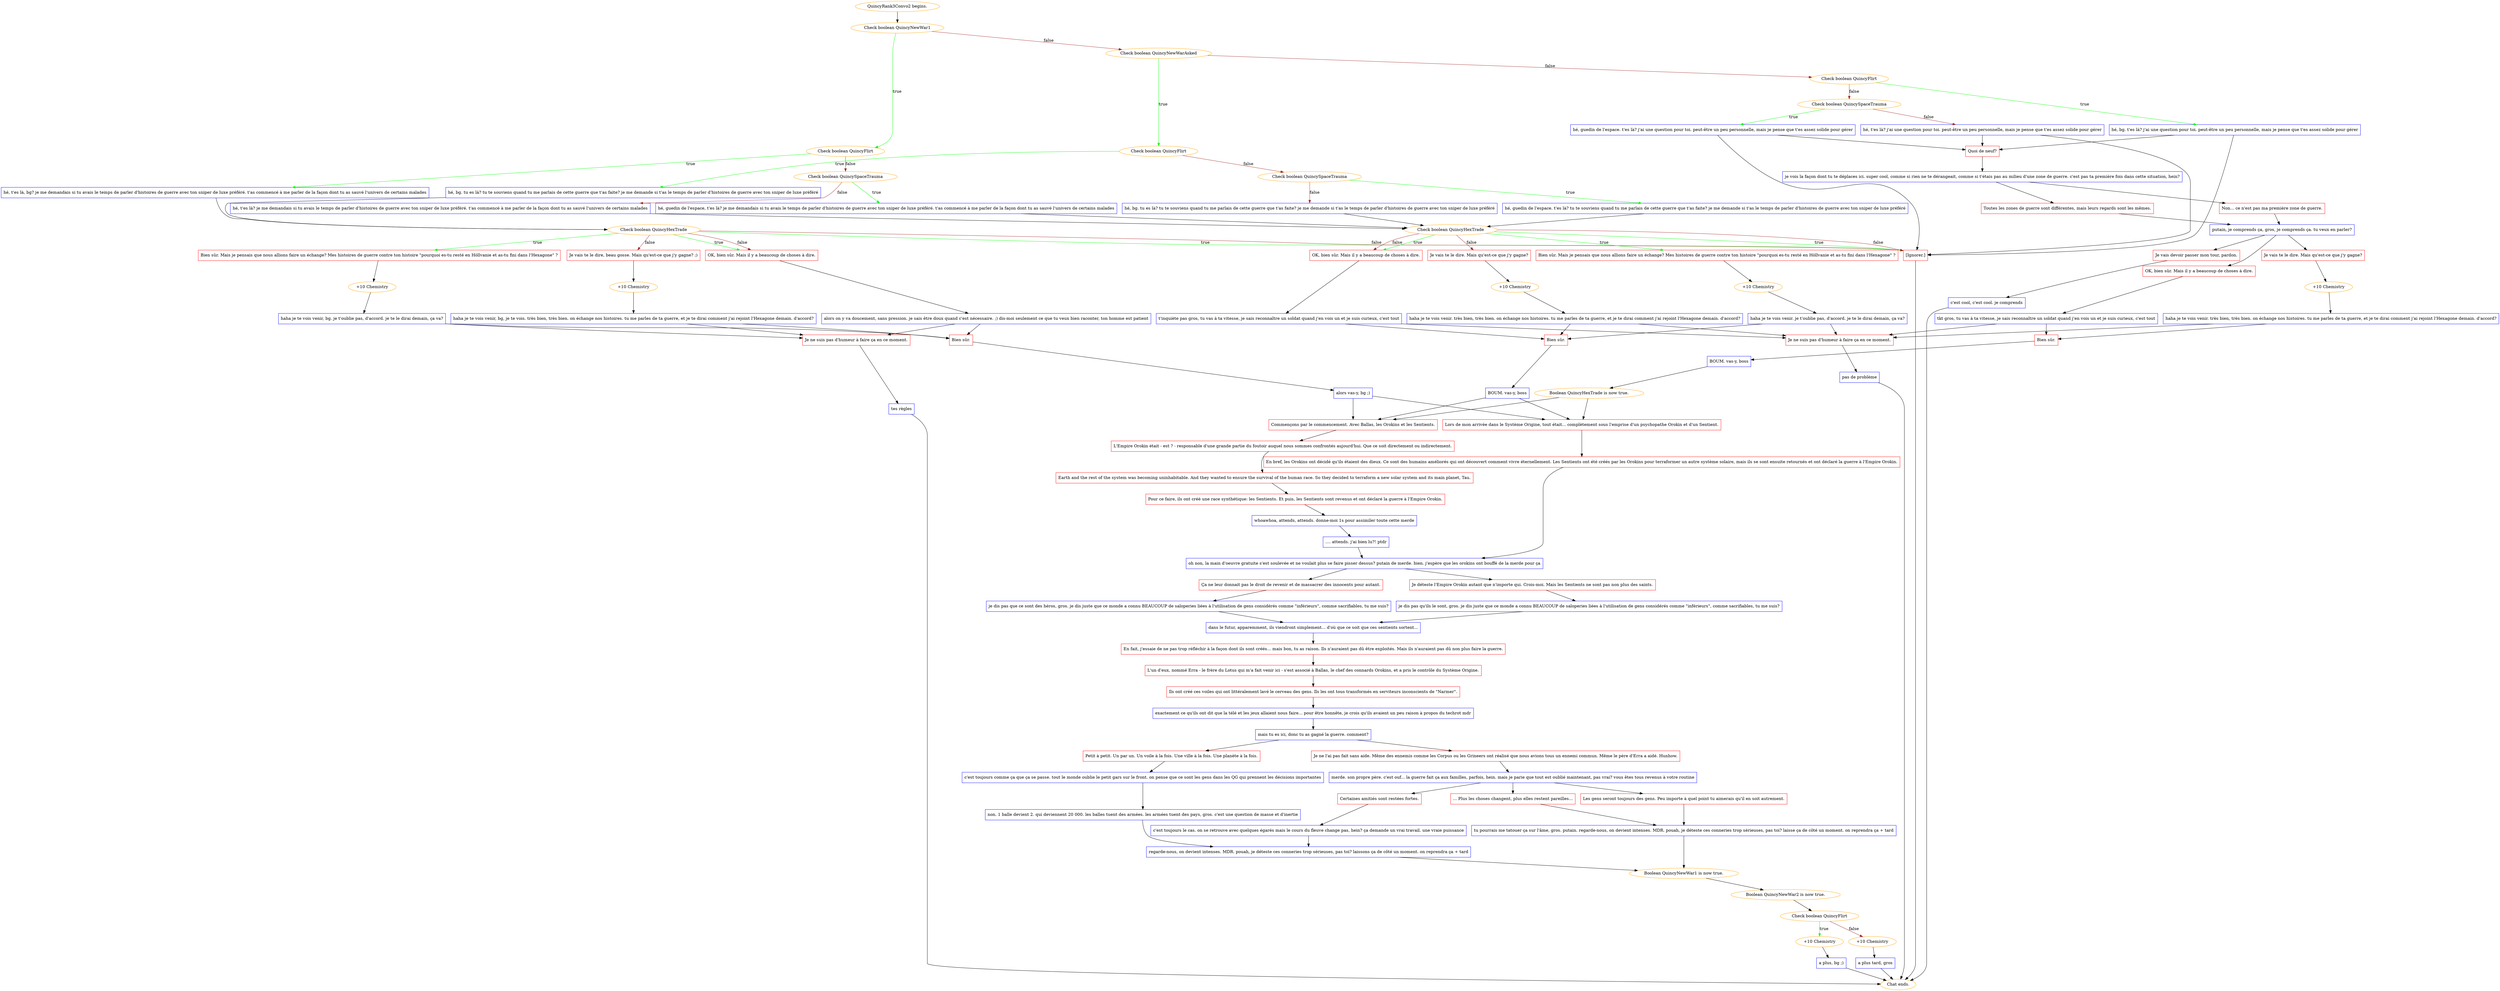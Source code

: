 digraph {
	"QuincyRank3Convo2 begins." [color=orange];
		"QuincyRank3Convo2 begins." -> j1227234177;
	j1227234177 [label="Check boolean QuincyNewWar1",color=orange];
		j1227234177 -> j3433158672 [label=true,color=green];
		j1227234177 -> j970692775 [label=false,color=brown];
	j3433158672 [label="Check boolean QuincyFlirt",color=orange];
		j3433158672 -> j869994530 [label=true,color=green];
		j3433158672 -> j3134332762 [label=false,color=brown];
	j970692775 [label="Check boolean QuincyNewWarAsked",color=orange];
		j970692775 -> j4151139557 [label=true,color=green];
		j970692775 -> j1584210937 [label=false,color=brown];
	j869994530 [label="hé, t'es là, bg? je me demandais si tu avais le temps de parler d'histoires de guerre avec ton sniper de luxe préféré. t'as commencé à me parler de la façon dont tu as sauvé l'univers de certains malades",shape=box,color=blue];
		j869994530 -> j2930633811;
	j3134332762 [label="Check boolean QuincySpaceTrauma",color=orange];
		j3134332762 -> j1456188512 [label=true,color=green];
		j3134332762 -> j2775888591 [label=false,color=brown];
	j4151139557 [label="Check boolean QuincyFlirt",color=orange];
		j4151139557 -> j83277282 [label=true,color=green];
		j4151139557 -> j3134221175 [label=false,color=brown];
	j1584210937 [label="Check boolean QuincyFlirt",color=orange];
		j1584210937 -> j3272708375 [label=true,color=green];
		j1584210937 -> j2192536443 [label=false,color=brown];
	j2930633811 [label="Check boolean QuincyHexTrade",color=orange];
		j2930633811 -> j3018185304 [label=true,color=green];
		j2930633811 -> j866451640 [label=true,color=green];
		j2930633811 -> j4177999804 [label=true,color=green];
		j2930633811 -> j4276829816 [label=false,color=brown];
		j2930633811 -> j866451640 [label=false,color=brown];
		j2930633811 -> j4177999804 [label=false,color=brown];
	j1456188512 [label="hé, guedin de l'espace, t'es là? je me demandais si tu avais le temps de parler d'histoires de guerre avec ton sniper de luxe préféré. t'as commencé à me parler de la façon dont tu as sauvé l'univers de certains malades",shape=box,color=blue];
		j1456188512 -> j3628214946;
	j2775888591 [label="hé, t'es là? je me demandais si tu avais le temps de parler d'histoires de guerre avec ton sniper de luxe préféré. t'as commencé à me parler de la façon dont tu as sauvé l'univers de certains malades",shape=box,color=blue];
		j2775888591 -> j3628214946;
	j83277282 [label="hé, bg. tu es là? tu te souviens quand tu me parlais de cette guerre que t'as faite? je me demande si t'as le temps de parler d'histoires de guerre avec ton sniper de luxe préféré",shape=box,color=blue];
		j83277282 -> j2930633811;
	j3134221175 [label="Check boolean QuincySpaceTrauma",color=orange];
		j3134221175 -> j2166037525 [label=true,color=green];
		j3134221175 -> j256363140 [label=false,color=brown];
	j3272708375 [label="hé, bg. t'es là? j'ai une question pour toi. peut-être un peu personnelle, mais je pense que t'es assez solide pour gérer",shape=box,color=blue];
		j3272708375 -> j4150395843;
		j3272708375 -> j4177999804;
	j2192536443 [label="Check boolean QuincySpaceTrauma",color=orange];
		j2192536443 -> j958828379 [label=true,color=green];
		j2192536443 -> j248984999 [label=false,color=brown];
	j3018185304 [label="Bien sûr. Mais je pensais que nous allions faire un échange? Mes histoires de guerre contre ton histoire \"pourquoi es-tu resté en Höllvanie et as-tu fini dans l'Hexagone\" ?",shape=box,color=red];
		j3018185304 -> j1143118052;
	j866451640 [label="OK, bien sûr. Mais il y a beaucoup de choses à dire.",shape=box,color=red];
		j866451640 -> j3800750793;
	j4177999804 [label="[Ignorer.]",shape=box,color=red];
		j4177999804 -> "Chat ends.";
	j4276829816 [label="Je vais te le dire, beau gosse. Mais qu'est-ce que j'y gagne? ;)",shape=box,color=red];
		j4276829816 -> j150043677;
	j3628214946 [label="Check boolean QuincyHexTrade",color=orange];
		j3628214946 -> j1032539941 [label=true,color=green];
		j3628214946 -> j3965890419 [label=true,color=green];
		j3628214946 -> j4177999804 [label=true,color=green];
		j3628214946 -> j2600750537 [label=false,color=brown];
		j3628214946 -> j3965890419 [label=false,color=brown];
		j3628214946 -> j4177999804 [label=false,color=brown];
	j2166037525 [label="hé, guedin de l'espace. t'es là? tu te souviens quand tu me parlais de cette guerre que t'as faite? je me demande si t'as le temps de parler d'histoires de guerre avec ton sniper de luxe préféré",shape=box,color=blue];
		j2166037525 -> j3628214946;
	j256363140 [label="hé, bg. tu es là? tu te souviens quand tu me parlais de cette guerre que t'as faite? je me demande si t'as le temps de parler d'histoires de guerre avec ton sniper de luxe préféré",shape=box,color=blue];
		j256363140 -> j3628214946;
	j4150395843 [label="Quoi de neuf?",shape=box,color=red];
		j4150395843 -> j1264684593;
	j958828379 [label="hé, guedin de l'espace. t'es là? j'ai une question pour toi. peut-être un peu personnelle, mais je pense que t'es assez solide pour gérer",shape=box,color=blue];
		j958828379 -> j4150395843;
		j958828379 -> j4177999804;
	j248984999 [label="hé, t'es là? j'ai une question pour toi. peut-être un peu personnelle, mais je pense que t'es assez solide pour gérer",shape=box,color=blue];
		j248984999 -> j4150395843;
		j248984999 -> j4177999804;
	j1143118052 [label="+10 Chemistry",color=orange];
		j1143118052 -> j166223271;
	j3800750793 [label="alors on y va doucement, sans pression. je sais être doux quand c'est nécessaire. ;) dis-moi seulement ce que tu veux bien raconter, ton homme est patient",shape=box,color=blue];
		j3800750793 -> j1479050695;
		j3800750793 -> j1707432288;
	"Chat ends." [color=orange];
	j150043677 [label="+10 Chemistry",color=orange];
		j150043677 -> j1479844343;
	j1032539941 [label="Bien sûr. Mais je pensais que nous allions faire un échange? Mes histoires de guerre contre ton histoire \"pourquoi es-tu resté en Höllvanie et as-tu fini dans l'Hexagone\" ?",shape=box,color=red];
		j1032539941 -> j2860842260;
	j3965890419 [label="OK, bien sûr. Mais il y a beaucoup de choses à dire.",shape=box,color=red];
		j3965890419 -> j1916551462;
	j2600750537 [label="Je vais te le dire. Mais qu'est-ce que j'y gagne?",shape=box,color=red];
		j2600750537 -> j793055067;
	j1264684593 [label="je vois la façon dont tu te déplaces ici. super cool, comme si rien ne te dérangeait, comme si t'étais pas au milieu d'une zone de guerre. c'est pas ta première fois dans cette situation, hein?",shape=box,color=blue];
		j1264684593 -> j2523084924;
		j1264684593 -> j3025100759;
	j166223271 [label="haha je te vois venir, bg. je t'oublie pas, d'accord. je te le dirai demain, ça va?",shape=box,color=blue];
		j166223271 -> j1479050695;
		j166223271 -> j1707432288;
	j1479050695 [label="Bien sûr.",shape=box,color=red];
		j1479050695 -> j3907154995;
	j1707432288 [label="Je ne suis pas d'humeur à faire ça en ce moment.",shape=box,color=red];
		j1707432288 -> j2641278855;
	j1479844343 [label="haha je te vois venir, bg, je te vois. très bien, très bien. on échange nos histoires. tu me parles de ta guerre, et je te dirai comment j'ai rejoint l'Hexagone demain. d'accord?",shape=box,color=blue];
		j1479844343 -> j1479050695;
		j1479844343 -> j1707432288;
	j2860842260 [label="+10 Chemistry",color=orange];
		j2860842260 -> j2286225480;
	j1916551462 [label="t'inquiète pas gros, tu vas à ta vitesse, je sais reconnaître un soldat quand j'en vois un et je suis curieux, c'est tout",shape=box,color=blue];
		j1916551462 -> j872846343;
		j1916551462 -> j3403279240;
	j793055067 [label="+10 Chemistry",color=orange];
		j793055067 -> j1259494144;
	j2523084924 [label="Non... ce n'est pas ma première zone de guerre.",shape=box,color=red];
		j2523084924 -> j1522063793;
	j3025100759 [label="Toutes les zones de guerre sont différentes, mais leurs regards sont les mêmes.",shape=box,color=red];
		j3025100759 -> j1522063793;
	j3907154995 [label="alors vas-y, bg ;)",shape=box,color=blue];
		j3907154995 -> j1612267389;
		j3907154995 -> j1636071352;
	j2641278855 [label="tes règles",shape=box,color=blue];
		j2641278855 -> "Chat ends.";
	j2286225480 [label="haha je te vois venir. je t'oublie pas, d'accord. je te le dirai demain, ça va?",shape=box,color=blue];
		j2286225480 -> j872846343;
		j2286225480 -> j3403279240;
	j872846343 [label="Bien sûr.",shape=box,color=red];
		j872846343 -> j2339431434;
	j3403279240 [label="Je ne suis pas d'humeur à faire ça en ce moment.",shape=box,color=red];
		j3403279240 -> j4037895580;
	j1259494144 [label="haha je te vois venir. très bien, très bien. on échange nos histoires. tu me parles de ta guerre, et je te dirai comment j'ai rejoint l'Hexagone demain. d'accord?",shape=box,color=blue];
		j1259494144 -> j872846343;
		j1259494144 -> j3403279240;
	j1522063793 [label="putain, je comprends ça, gros, je comprends ça. tu veux en parler?",shape=box,color=blue];
		j1522063793 -> j4233195784;
		j1522063793 -> j404596691;
		j1522063793 -> j1609841126;
	j1612267389 [label="Lors de mon arrivée dans le Système Origine, tout était... complètement sous l'emprise d'un psychopathe Orokin et d'un Sentient.",shape=box,color=red];
		j1612267389 -> j1231969208;
	j1636071352 [label="Commençons par le commencement. Avec Ballas, les Orokins et les Sentients.",shape=box,color=red];
		j1636071352 -> j2474888401;
	j2339431434 [label="BOUM. vas-y, boss",shape=box,color=blue];
		j2339431434 -> j1612267389;
		j2339431434 -> j1636071352;
	j4037895580 [label="pas de problème",shape=box,color=blue];
		j4037895580 -> "Chat ends.";
	j4233195784 [label="Je vais te le dire. Mais qu'est-ce que j'y gagne?",shape=box,color=red];
		j4233195784 -> j3906573528;
	j404596691 [label="OK, bien sûr. Mais il y a beaucoup de choses à dire.",shape=box,color=red];
		j404596691 -> j2038471377;
	j1609841126 [label="Je vais devoir passer mon tour, pardon.",shape=box,color=red];
		j1609841126 -> j2095787105;
	j1231969208 [label="En bref, les Orokins ont décidé qu'ils étaient des dieux. Ce sont des humains améliorés qui ont découvert comment vivre éternellement. Les Sentients ont été créés par les Orokins pour terraformer un autre système solaire, mais ils se sont ensuite retournés et ont déclaré la guerre à l'Empire Orokin.",shape=box,color=red];
		j1231969208 -> j2696872441;
	j2474888401 [label="L'Empire Orokin était - est ? - responsable d'une grande partie du foutoir auquel nous sommes confrontés aujourd'hui. Que ce soit directement ou indirectement.",shape=box,color=red];
		j2474888401 -> j2455393137;
	j3906573528 [label="+10 Chemistry",color=orange];
		j3906573528 -> j428075188;
	j2038471377 [label="tkt gros, tu vas à ta vitesse, je sais reconnaître un soldat quand j'en vois un et je suis curieux, c'est tout",shape=box,color=blue];
		j2038471377 -> j1565981598;
		j2038471377 -> j3403279240;
	j2095787105 [label="c'est cool, c'est cool. je comprends",shape=box,color=blue];
		j2095787105 -> "Chat ends.";
	j2696872441 [label="oh non, la main d'oeuvre gratuite s'est soulevée et ne voulait plus se faire pisser dessus? putain de merde. bien. j'espère que les orokins ont bouffé de la merde pour ça",shape=box,color=blue];
		j2696872441 -> j1993375978;
		j2696872441 -> j1407963366;
	j2455393137 [label="Earth and the rest of the system was becoming uninhabitable. And they wanted to ensure the survival of the human race. So they decided to terraform a new solar system and its main planet, Tau.",shape=box,color=red];
		j2455393137 -> j3960310084;
	j428075188 [label="haha je te vois venir. très bien, très bien. on échange nos histoires. tu me parles de ta guerre, et je te dirai comment j'ai rejoint l'Hexagone demain. d'accord?",shape=box,color=blue];
		j428075188 -> j1565981598;
		j428075188 -> j3403279240;
	j1565981598 [label="Bien sûr.",shape=box,color=red];
		j1565981598 -> j2622562765;
	j1993375978 [label="Ça ne leur donnait pas le droit de revenir et de massacrer des innocents pour autant.",shape=box,color=red];
		j1993375978 -> j2906939689;
	j1407963366 [label="Je déteste l'Empire Orokin autant que n'importe qui. Crois-moi. Mais les Sentients ne sont pas non plus des saints.",shape=box,color=red];
		j1407963366 -> j2409807003;
	j3960310084 [label="Pour ce faire, ils ont créé une race synthétique: les Sentients. Et puis, les Sentients sont revenus et ont déclaré la guerre à l'Empire Orokin.",shape=box,color=red];
		j3960310084 -> j115763583;
	j2622562765 [label="BOUM. vas-y, boss",shape=box,color=blue];
		j2622562765 -> j1195954959;
	j2906939689 [label="je dis pas que ce sont des héros, gros. je dis juste que ce monde a connu BEAUCOUP de saloperies liées à l'utilisation de gens considérés comme \"inférieurs\", comme sacrifiables, tu me suis?",shape=box,color=blue];
		j2906939689 -> j1711246250;
	j2409807003 [label="je dis pas qu'ils le sont, gros. je dis juste que ce monde a connu BEAUCOUP de saloperies liées à l'utilisation de gens considérés comme \"inférieurs\", comme sacrifiables, tu me suis?",shape=box,color=blue];
		j2409807003 -> j1711246250;
	j115763583 [label="whoawhoa, attends, attends. donne-moi 1s pour assimiler toute cette merde",shape=box,color=blue];
		j115763583 -> j1019415589;
	j1195954959 [label="Boolean QuincyHexTrade is now true.",color=orange];
		j1195954959 -> j1636071352;
		j1195954959 -> j1612267389;
	j1711246250 [label="dans le futur, apparemment, ils viendront simplement... d'où que ce soit que ces sentients sortent...",shape=box,color=blue];
		j1711246250 -> j4173348033;
	j1019415589 [label=".... attends. j'ai bien lu?! ptdr",shape=box,color=blue];
		j1019415589 -> j2696872441;
	j4173348033 [label="En fait, j'essaie de ne pas trop réfléchir à la façon dont ils sont créés... mais bon, tu as raison. Ils n'auraient pas dû être exploités. Mais ils n'auraient pas dû non plus faire la guerre.",shape=box,color=red];
		j4173348033 -> j1406903629;
	j1406903629 [label="L'un d'eux, nommé Erra - le frère du Lotus qui m'a fait venir ici - s'est associé à Ballas, le chef des connards Orokins, et a pris le contrôle du Système Origine.",shape=box,color=red];
		j1406903629 -> j2174664093;
	j2174664093 [label="Ils ont créé ces voiles qui ont littéralement lavé le cerveau des gens. Ils les ont tous transformés en serviteurs inconscients de \"Narmer\".",shape=box,color=red];
		j2174664093 -> j2626875304;
	j2626875304 [label="exactement ce qu'ils ont dit que la télé et les jeux allaient nous faire... pour être honnête, je crois qu'ils avaient un peu raison à propos du techrot mdr",shape=box,color=blue];
		j2626875304 -> j730195696;
	j730195696 [label="mais tu es ici, donc tu as gagné la guerre. comment?",shape=box,color=blue];
		j730195696 -> j330948606;
		j730195696 -> j2009252227;
	j330948606 [label="Petit à petit. Un par un. Un voile à la fois. Une ville à la fois. Une planète à la fois.",shape=box,color=red];
		j330948606 -> j1953463043;
	j2009252227 [label="Je ne l'ai pas fait sans aide. Même des ennemis comme les Corpus ou les Grineers ont réalisé que nous avions tous un ennemi commun. Même le père d'Erra a aidé. Hunhow.",shape=box,color=red];
		j2009252227 -> j189130348;
	j1953463043 [label="c'est toujours comme ça que ça se passe. tout le monde oublie le petit gars sur le front. on pense que ce sont les gens dans les QG qui prennent les décisions importantes",shape=box,color=blue];
		j1953463043 -> j1416405212;
	j189130348 [label="merde. son propre père. c'est ouf... la guerre fait ça aux familles, parfois, hein. mais je parie que tout est oublié maintenant, pas vrai? vous êtes tous revenus à votre routine",shape=box,color=blue];
		j189130348 -> j3565419202;
		j189130348 -> j1741686736;
		j189130348 -> j742054362;
	j1416405212 [label="non. 1 balle devient 2. qui deviennent 20 000. les balles tuent des armées. les armées tuent des pays, gros. c'est une question de masse et d'inertie",shape=box,color=blue];
		j1416405212 -> j2932372297;
	j3565419202 [label="Certaines amitiés sont restées fortes.",shape=box,color=red];
		j3565419202 -> j4159316762;
	j1741686736 [label="... Plus les choses changent, plus elles restent pareilles...",shape=box,color=red];
		j1741686736 -> j1209641418;
	j742054362 [label="Les gens seront toujours des gens. Peu importe à quel point tu aimerais qu'il en soit autrement.",shape=box,color=red];
		j742054362 -> j1209641418;
	j2932372297 [label="regarde-nous, on devient intenses. MDR. pouah, je déteste ces conneries trop sérieuses, pas toi? laissons ça de côté un moment. on reprendra ça + tard",shape=box,color=blue];
		j2932372297 -> j847916330;
	j4159316762 [label="c'est toujours le cas. on se retrouve avec quelques égarés mais le cours du fleuve change pas, hein? ça demande un vrai travail. une vraie puissance",shape=box,color=blue];
		j4159316762 -> j2932372297;
	j1209641418 [label="tu pourrais me tatouer ça sur l'âme, gros. putain. regarde-nous, on devient intenses. MDR. pouah, je déteste ces conneries trop sérieuses, pas toi? laisse ça de côté un moment. on reprendra ça + tard",shape=box,color=blue];
		j1209641418 -> j847916330;
	j847916330 [label="Boolean QuincyNewWar1 is now true.",color=orange];
		j847916330 -> j59282138;
	j59282138 [label="Boolean QuincyNewWar2 is now true.",color=orange];
		j59282138 -> j1873488807;
	j1873488807 [label="Check boolean QuincyFlirt",color=orange];
		j1873488807 -> j2671983974 [label=true,color=green];
		j1873488807 -> j2124788748 [label=false,color=brown];
	j2671983974 [label="+10 Chemistry",color=orange];
		j2671983974 -> j2330011027;
	j2124788748 [label="+10 Chemistry",color=orange];
		j2124788748 -> j583228922;
	j2330011027 [label="a plus, bg ;)",shape=box,color=blue];
		j2330011027 -> "Chat ends.";
	j583228922 [label="a plus tard, gros",shape=box,color=blue];
		j583228922 -> "Chat ends.";
}